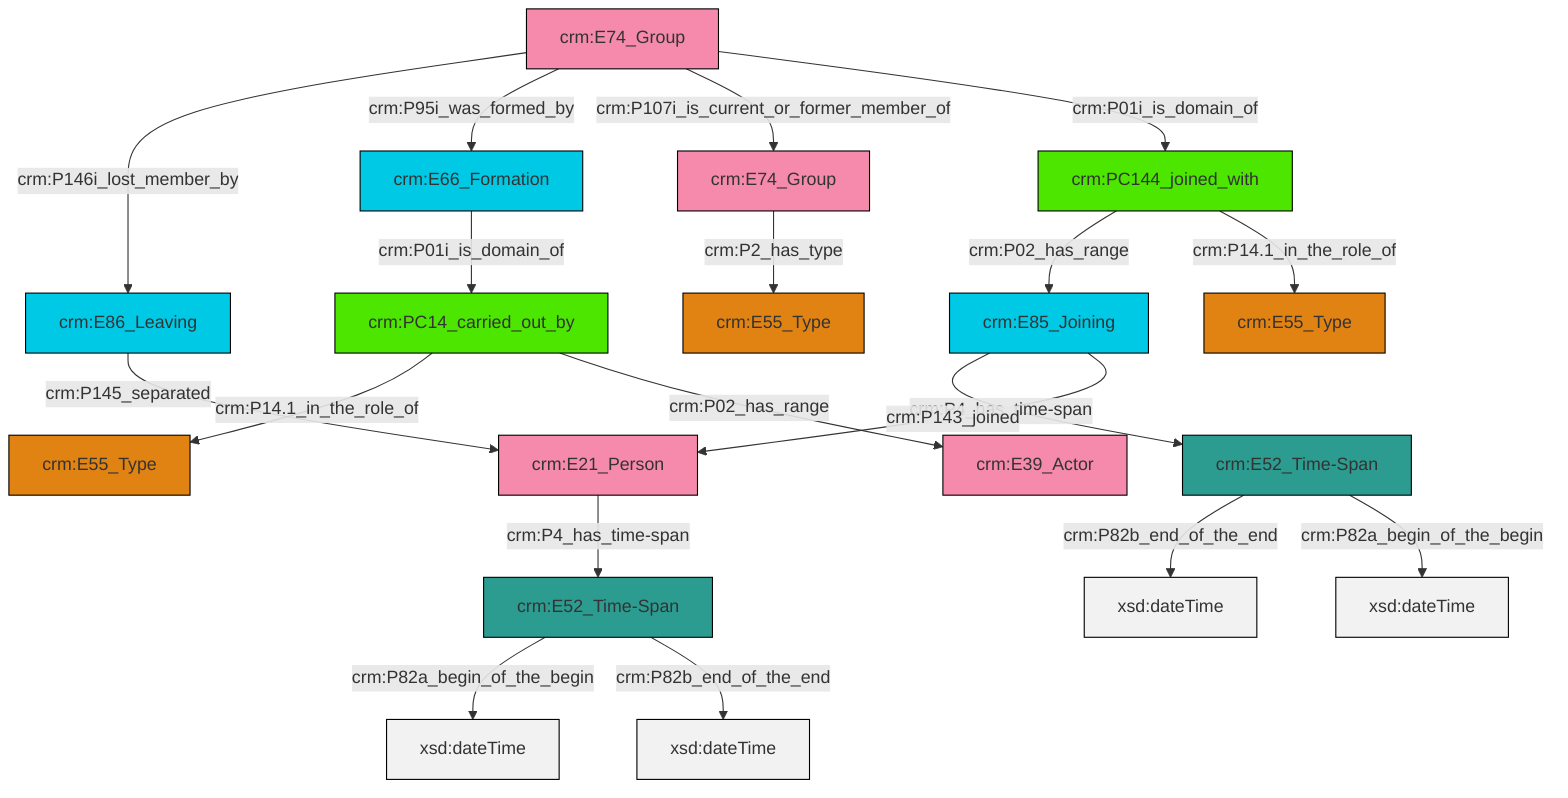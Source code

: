 graph TD
classDef Literal fill:#f2f2f2,stroke:#000000;
classDef CRM_Entity fill:#FFFFFF,stroke:#000000;
classDef Temporal_Entity fill:#00C9E6, stroke:#000000;
classDef Type fill:#E18312, stroke:#000000;
classDef Time-Span fill:#2C9C91, stroke:#000000;
classDef Appellation fill:#FFEB7F, stroke:#000000;
classDef Place fill:#008836, stroke:#000000;
classDef Persistent_Item fill:#B266B2, stroke:#000000;
classDef Conceptual_Object fill:#FFD700, stroke:#000000;
classDef Physical_Thing fill:#D2B48C, stroke:#000000;
classDef Actor fill:#f58aad, stroke:#000000;
classDef PC_Classes fill:#4ce600, stroke:#000000;
classDef Multi fill:#cccccc,stroke:#000000;

2["crm:E85_Joining"]:::Temporal_Entity -->|crm:P4_has_time-span| 3["crm:E52_Time-Span"]:::Time-Span
4["crm:PC14_carried_out_by"]:::PC_Classes -->|crm:P14.1_in_the_role_of| 5["crm:E55_Type"]:::Type
8["crm:E74_Group"]:::Actor -->|crm:P146i_lost_member_by| 9["crm:E86_Leaving"]:::Temporal_Entity
8["crm:E74_Group"]:::Actor -->|crm:P95i_was_formed_by| 0["crm:E66_Formation"]:::Temporal_Entity
9["crm:E86_Leaving"]:::Temporal_Entity -->|crm:P145_separated| 12["crm:E21_Person"]:::Actor
3["crm:E52_Time-Span"]:::Time-Span -->|crm:P82b_end_of_the_end| 13[xsd:dateTime]:::Literal
2["crm:E85_Joining"]:::Temporal_Entity -->|crm:P143_joined| 12["crm:E21_Person"]:::Actor
0["crm:E66_Formation"]:::Temporal_Entity -->|crm:P01i_is_domain_of| 4["crm:PC14_carried_out_by"]:::PC_Classes
3["crm:E52_Time-Span"]:::Time-Span -->|crm:P82a_begin_of_the_begin| 18[xsd:dateTime]:::Literal
8["crm:E74_Group"]:::Actor -->|crm:P107i_is_current_or_former_member_of| 24["crm:E74_Group"]:::Actor
24["crm:E74_Group"]:::Actor -->|crm:P2_has_type| 16["crm:E55_Type"]:::Type
31["crm:PC144_joined_with"]:::PC_Classes -->|crm:P02_has_range| 2["crm:E85_Joining"]:::Temporal_Entity
12["crm:E21_Person"]:::Actor -->|crm:P4_has_time-span| 21["crm:E52_Time-Span"]:::Time-Span
21["crm:E52_Time-Span"]:::Time-Span -->|crm:P82a_begin_of_the_begin| 32[xsd:dateTime]:::Literal
8["crm:E74_Group"]:::Actor -->|crm:P01i_is_domain_of| 31["crm:PC144_joined_with"]:::PC_Classes
21["crm:E52_Time-Span"]:::Time-Span -->|crm:P82b_end_of_the_end| 34[xsd:dateTime]:::Literal
31["crm:PC144_joined_with"]:::PC_Classes -->|crm:P14.1_in_the_role_of| 27["crm:E55_Type"]:::Type
4["crm:PC14_carried_out_by"]:::PC_Classes -->|crm:P02_has_range| 19["crm:E39_Actor"]:::Actor